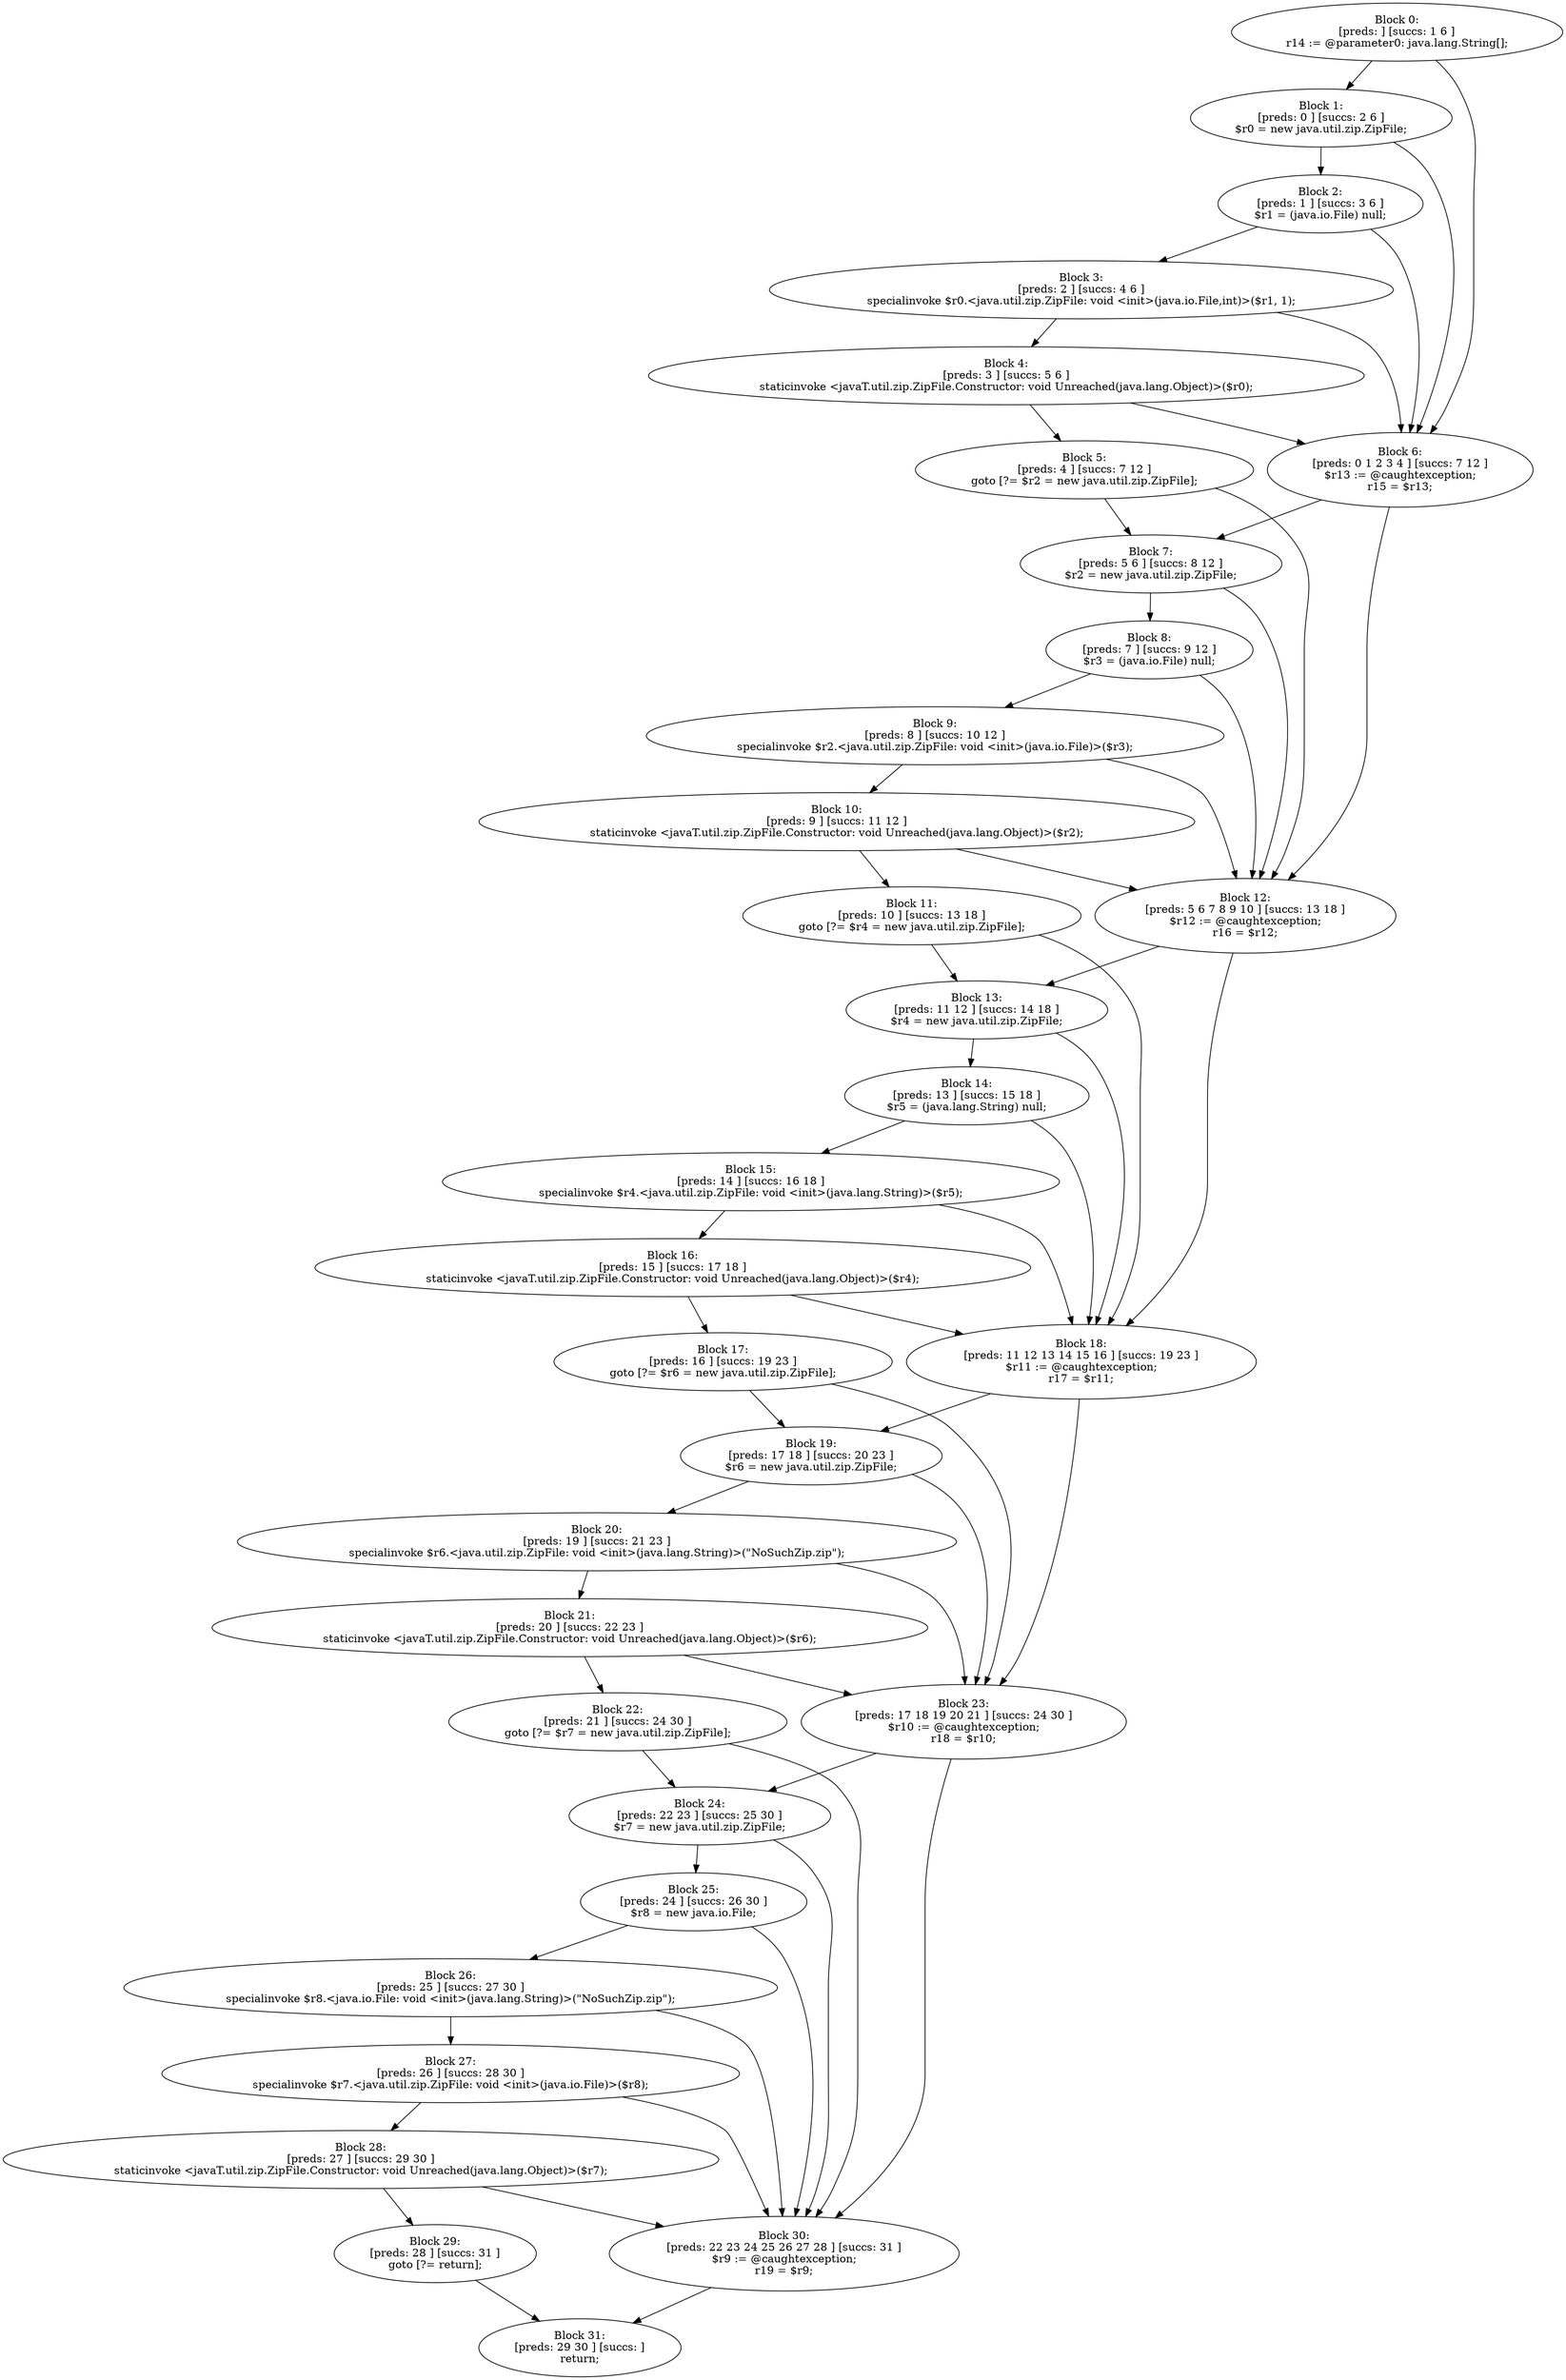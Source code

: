 digraph "unitGraph" {
    "Block 0:
[preds: ] [succs: 1 6 ]
r14 := @parameter0: java.lang.String[];
"
    "Block 1:
[preds: 0 ] [succs: 2 6 ]
$r0 = new java.util.zip.ZipFile;
"
    "Block 2:
[preds: 1 ] [succs: 3 6 ]
$r1 = (java.io.File) null;
"
    "Block 3:
[preds: 2 ] [succs: 4 6 ]
specialinvoke $r0.<java.util.zip.ZipFile: void <init>(java.io.File,int)>($r1, 1);
"
    "Block 4:
[preds: 3 ] [succs: 5 6 ]
staticinvoke <javaT.util.zip.ZipFile.Constructor: void Unreached(java.lang.Object)>($r0);
"
    "Block 5:
[preds: 4 ] [succs: 7 12 ]
goto [?= $r2 = new java.util.zip.ZipFile];
"
    "Block 6:
[preds: 0 1 2 3 4 ] [succs: 7 12 ]
$r13 := @caughtexception;
r15 = $r13;
"
    "Block 7:
[preds: 5 6 ] [succs: 8 12 ]
$r2 = new java.util.zip.ZipFile;
"
    "Block 8:
[preds: 7 ] [succs: 9 12 ]
$r3 = (java.io.File) null;
"
    "Block 9:
[preds: 8 ] [succs: 10 12 ]
specialinvoke $r2.<java.util.zip.ZipFile: void <init>(java.io.File)>($r3);
"
    "Block 10:
[preds: 9 ] [succs: 11 12 ]
staticinvoke <javaT.util.zip.ZipFile.Constructor: void Unreached(java.lang.Object)>($r2);
"
    "Block 11:
[preds: 10 ] [succs: 13 18 ]
goto [?= $r4 = new java.util.zip.ZipFile];
"
    "Block 12:
[preds: 5 6 7 8 9 10 ] [succs: 13 18 ]
$r12 := @caughtexception;
r16 = $r12;
"
    "Block 13:
[preds: 11 12 ] [succs: 14 18 ]
$r4 = new java.util.zip.ZipFile;
"
    "Block 14:
[preds: 13 ] [succs: 15 18 ]
$r5 = (java.lang.String) null;
"
    "Block 15:
[preds: 14 ] [succs: 16 18 ]
specialinvoke $r4.<java.util.zip.ZipFile: void <init>(java.lang.String)>($r5);
"
    "Block 16:
[preds: 15 ] [succs: 17 18 ]
staticinvoke <javaT.util.zip.ZipFile.Constructor: void Unreached(java.lang.Object)>($r4);
"
    "Block 17:
[preds: 16 ] [succs: 19 23 ]
goto [?= $r6 = new java.util.zip.ZipFile];
"
    "Block 18:
[preds: 11 12 13 14 15 16 ] [succs: 19 23 ]
$r11 := @caughtexception;
r17 = $r11;
"
    "Block 19:
[preds: 17 18 ] [succs: 20 23 ]
$r6 = new java.util.zip.ZipFile;
"
    "Block 20:
[preds: 19 ] [succs: 21 23 ]
specialinvoke $r6.<java.util.zip.ZipFile: void <init>(java.lang.String)>(\"NoSuchZip.zip\");
"
    "Block 21:
[preds: 20 ] [succs: 22 23 ]
staticinvoke <javaT.util.zip.ZipFile.Constructor: void Unreached(java.lang.Object)>($r6);
"
    "Block 22:
[preds: 21 ] [succs: 24 30 ]
goto [?= $r7 = new java.util.zip.ZipFile];
"
    "Block 23:
[preds: 17 18 19 20 21 ] [succs: 24 30 ]
$r10 := @caughtexception;
r18 = $r10;
"
    "Block 24:
[preds: 22 23 ] [succs: 25 30 ]
$r7 = new java.util.zip.ZipFile;
"
    "Block 25:
[preds: 24 ] [succs: 26 30 ]
$r8 = new java.io.File;
"
    "Block 26:
[preds: 25 ] [succs: 27 30 ]
specialinvoke $r8.<java.io.File: void <init>(java.lang.String)>(\"NoSuchZip.zip\");
"
    "Block 27:
[preds: 26 ] [succs: 28 30 ]
specialinvoke $r7.<java.util.zip.ZipFile: void <init>(java.io.File)>($r8);
"
    "Block 28:
[preds: 27 ] [succs: 29 30 ]
staticinvoke <javaT.util.zip.ZipFile.Constructor: void Unreached(java.lang.Object)>($r7);
"
    "Block 29:
[preds: 28 ] [succs: 31 ]
goto [?= return];
"
    "Block 30:
[preds: 22 23 24 25 26 27 28 ] [succs: 31 ]
$r9 := @caughtexception;
r19 = $r9;
"
    "Block 31:
[preds: 29 30 ] [succs: ]
return;
"
    "Block 0:
[preds: ] [succs: 1 6 ]
r14 := @parameter0: java.lang.String[];
"->"Block 1:
[preds: 0 ] [succs: 2 6 ]
$r0 = new java.util.zip.ZipFile;
";
    "Block 0:
[preds: ] [succs: 1 6 ]
r14 := @parameter0: java.lang.String[];
"->"Block 6:
[preds: 0 1 2 3 4 ] [succs: 7 12 ]
$r13 := @caughtexception;
r15 = $r13;
";
    "Block 1:
[preds: 0 ] [succs: 2 6 ]
$r0 = new java.util.zip.ZipFile;
"->"Block 2:
[preds: 1 ] [succs: 3 6 ]
$r1 = (java.io.File) null;
";
    "Block 1:
[preds: 0 ] [succs: 2 6 ]
$r0 = new java.util.zip.ZipFile;
"->"Block 6:
[preds: 0 1 2 3 4 ] [succs: 7 12 ]
$r13 := @caughtexception;
r15 = $r13;
";
    "Block 2:
[preds: 1 ] [succs: 3 6 ]
$r1 = (java.io.File) null;
"->"Block 3:
[preds: 2 ] [succs: 4 6 ]
specialinvoke $r0.<java.util.zip.ZipFile: void <init>(java.io.File,int)>($r1, 1);
";
    "Block 2:
[preds: 1 ] [succs: 3 6 ]
$r1 = (java.io.File) null;
"->"Block 6:
[preds: 0 1 2 3 4 ] [succs: 7 12 ]
$r13 := @caughtexception;
r15 = $r13;
";
    "Block 3:
[preds: 2 ] [succs: 4 6 ]
specialinvoke $r0.<java.util.zip.ZipFile: void <init>(java.io.File,int)>($r1, 1);
"->"Block 4:
[preds: 3 ] [succs: 5 6 ]
staticinvoke <javaT.util.zip.ZipFile.Constructor: void Unreached(java.lang.Object)>($r0);
";
    "Block 3:
[preds: 2 ] [succs: 4 6 ]
specialinvoke $r0.<java.util.zip.ZipFile: void <init>(java.io.File,int)>($r1, 1);
"->"Block 6:
[preds: 0 1 2 3 4 ] [succs: 7 12 ]
$r13 := @caughtexception;
r15 = $r13;
";
    "Block 4:
[preds: 3 ] [succs: 5 6 ]
staticinvoke <javaT.util.zip.ZipFile.Constructor: void Unreached(java.lang.Object)>($r0);
"->"Block 5:
[preds: 4 ] [succs: 7 12 ]
goto [?= $r2 = new java.util.zip.ZipFile];
";
    "Block 4:
[preds: 3 ] [succs: 5 6 ]
staticinvoke <javaT.util.zip.ZipFile.Constructor: void Unreached(java.lang.Object)>($r0);
"->"Block 6:
[preds: 0 1 2 3 4 ] [succs: 7 12 ]
$r13 := @caughtexception;
r15 = $r13;
";
    "Block 5:
[preds: 4 ] [succs: 7 12 ]
goto [?= $r2 = new java.util.zip.ZipFile];
"->"Block 7:
[preds: 5 6 ] [succs: 8 12 ]
$r2 = new java.util.zip.ZipFile;
";
    "Block 5:
[preds: 4 ] [succs: 7 12 ]
goto [?= $r2 = new java.util.zip.ZipFile];
"->"Block 12:
[preds: 5 6 7 8 9 10 ] [succs: 13 18 ]
$r12 := @caughtexception;
r16 = $r12;
";
    "Block 6:
[preds: 0 1 2 3 4 ] [succs: 7 12 ]
$r13 := @caughtexception;
r15 = $r13;
"->"Block 7:
[preds: 5 6 ] [succs: 8 12 ]
$r2 = new java.util.zip.ZipFile;
";
    "Block 6:
[preds: 0 1 2 3 4 ] [succs: 7 12 ]
$r13 := @caughtexception;
r15 = $r13;
"->"Block 12:
[preds: 5 6 7 8 9 10 ] [succs: 13 18 ]
$r12 := @caughtexception;
r16 = $r12;
";
    "Block 7:
[preds: 5 6 ] [succs: 8 12 ]
$r2 = new java.util.zip.ZipFile;
"->"Block 8:
[preds: 7 ] [succs: 9 12 ]
$r3 = (java.io.File) null;
";
    "Block 7:
[preds: 5 6 ] [succs: 8 12 ]
$r2 = new java.util.zip.ZipFile;
"->"Block 12:
[preds: 5 6 7 8 9 10 ] [succs: 13 18 ]
$r12 := @caughtexception;
r16 = $r12;
";
    "Block 8:
[preds: 7 ] [succs: 9 12 ]
$r3 = (java.io.File) null;
"->"Block 9:
[preds: 8 ] [succs: 10 12 ]
specialinvoke $r2.<java.util.zip.ZipFile: void <init>(java.io.File)>($r3);
";
    "Block 8:
[preds: 7 ] [succs: 9 12 ]
$r3 = (java.io.File) null;
"->"Block 12:
[preds: 5 6 7 8 9 10 ] [succs: 13 18 ]
$r12 := @caughtexception;
r16 = $r12;
";
    "Block 9:
[preds: 8 ] [succs: 10 12 ]
specialinvoke $r2.<java.util.zip.ZipFile: void <init>(java.io.File)>($r3);
"->"Block 10:
[preds: 9 ] [succs: 11 12 ]
staticinvoke <javaT.util.zip.ZipFile.Constructor: void Unreached(java.lang.Object)>($r2);
";
    "Block 9:
[preds: 8 ] [succs: 10 12 ]
specialinvoke $r2.<java.util.zip.ZipFile: void <init>(java.io.File)>($r3);
"->"Block 12:
[preds: 5 6 7 8 9 10 ] [succs: 13 18 ]
$r12 := @caughtexception;
r16 = $r12;
";
    "Block 10:
[preds: 9 ] [succs: 11 12 ]
staticinvoke <javaT.util.zip.ZipFile.Constructor: void Unreached(java.lang.Object)>($r2);
"->"Block 11:
[preds: 10 ] [succs: 13 18 ]
goto [?= $r4 = new java.util.zip.ZipFile];
";
    "Block 10:
[preds: 9 ] [succs: 11 12 ]
staticinvoke <javaT.util.zip.ZipFile.Constructor: void Unreached(java.lang.Object)>($r2);
"->"Block 12:
[preds: 5 6 7 8 9 10 ] [succs: 13 18 ]
$r12 := @caughtexception;
r16 = $r12;
";
    "Block 11:
[preds: 10 ] [succs: 13 18 ]
goto [?= $r4 = new java.util.zip.ZipFile];
"->"Block 13:
[preds: 11 12 ] [succs: 14 18 ]
$r4 = new java.util.zip.ZipFile;
";
    "Block 11:
[preds: 10 ] [succs: 13 18 ]
goto [?= $r4 = new java.util.zip.ZipFile];
"->"Block 18:
[preds: 11 12 13 14 15 16 ] [succs: 19 23 ]
$r11 := @caughtexception;
r17 = $r11;
";
    "Block 12:
[preds: 5 6 7 8 9 10 ] [succs: 13 18 ]
$r12 := @caughtexception;
r16 = $r12;
"->"Block 13:
[preds: 11 12 ] [succs: 14 18 ]
$r4 = new java.util.zip.ZipFile;
";
    "Block 12:
[preds: 5 6 7 8 9 10 ] [succs: 13 18 ]
$r12 := @caughtexception;
r16 = $r12;
"->"Block 18:
[preds: 11 12 13 14 15 16 ] [succs: 19 23 ]
$r11 := @caughtexception;
r17 = $r11;
";
    "Block 13:
[preds: 11 12 ] [succs: 14 18 ]
$r4 = new java.util.zip.ZipFile;
"->"Block 14:
[preds: 13 ] [succs: 15 18 ]
$r5 = (java.lang.String) null;
";
    "Block 13:
[preds: 11 12 ] [succs: 14 18 ]
$r4 = new java.util.zip.ZipFile;
"->"Block 18:
[preds: 11 12 13 14 15 16 ] [succs: 19 23 ]
$r11 := @caughtexception;
r17 = $r11;
";
    "Block 14:
[preds: 13 ] [succs: 15 18 ]
$r5 = (java.lang.String) null;
"->"Block 15:
[preds: 14 ] [succs: 16 18 ]
specialinvoke $r4.<java.util.zip.ZipFile: void <init>(java.lang.String)>($r5);
";
    "Block 14:
[preds: 13 ] [succs: 15 18 ]
$r5 = (java.lang.String) null;
"->"Block 18:
[preds: 11 12 13 14 15 16 ] [succs: 19 23 ]
$r11 := @caughtexception;
r17 = $r11;
";
    "Block 15:
[preds: 14 ] [succs: 16 18 ]
specialinvoke $r4.<java.util.zip.ZipFile: void <init>(java.lang.String)>($r5);
"->"Block 16:
[preds: 15 ] [succs: 17 18 ]
staticinvoke <javaT.util.zip.ZipFile.Constructor: void Unreached(java.lang.Object)>($r4);
";
    "Block 15:
[preds: 14 ] [succs: 16 18 ]
specialinvoke $r4.<java.util.zip.ZipFile: void <init>(java.lang.String)>($r5);
"->"Block 18:
[preds: 11 12 13 14 15 16 ] [succs: 19 23 ]
$r11 := @caughtexception;
r17 = $r11;
";
    "Block 16:
[preds: 15 ] [succs: 17 18 ]
staticinvoke <javaT.util.zip.ZipFile.Constructor: void Unreached(java.lang.Object)>($r4);
"->"Block 17:
[preds: 16 ] [succs: 19 23 ]
goto [?= $r6 = new java.util.zip.ZipFile];
";
    "Block 16:
[preds: 15 ] [succs: 17 18 ]
staticinvoke <javaT.util.zip.ZipFile.Constructor: void Unreached(java.lang.Object)>($r4);
"->"Block 18:
[preds: 11 12 13 14 15 16 ] [succs: 19 23 ]
$r11 := @caughtexception;
r17 = $r11;
";
    "Block 17:
[preds: 16 ] [succs: 19 23 ]
goto [?= $r6 = new java.util.zip.ZipFile];
"->"Block 19:
[preds: 17 18 ] [succs: 20 23 ]
$r6 = new java.util.zip.ZipFile;
";
    "Block 17:
[preds: 16 ] [succs: 19 23 ]
goto [?= $r6 = new java.util.zip.ZipFile];
"->"Block 23:
[preds: 17 18 19 20 21 ] [succs: 24 30 ]
$r10 := @caughtexception;
r18 = $r10;
";
    "Block 18:
[preds: 11 12 13 14 15 16 ] [succs: 19 23 ]
$r11 := @caughtexception;
r17 = $r11;
"->"Block 19:
[preds: 17 18 ] [succs: 20 23 ]
$r6 = new java.util.zip.ZipFile;
";
    "Block 18:
[preds: 11 12 13 14 15 16 ] [succs: 19 23 ]
$r11 := @caughtexception;
r17 = $r11;
"->"Block 23:
[preds: 17 18 19 20 21 ] [succs: 24 30 ]
$r10 := @caughtexception;
r18 = $r10;
";
    "Block 19:
[preds: 17 18 ] [succs: 20 23 ]
$r6 = new java.util.zip.ZipFile;
"->"Block 20:
[preds: 19 ] [succs: 21 23 ]
specialinvoke $r6.<java.util.zip.ZipFile: void <init>(java.lang.String)>(\"NoSuchZip.zip\");
";
    "Block 19:
[preds: 17 18 ] [succs: 20 23 ]
$r6 = new java.util.zip.ZipFile;
"->"Block 23:
[preds: 17 18 19 20 21 ] [succs: 24 30 ]
$r10 := @caughtexception;
r18 = $r10;
";
    "Block 20:
[preds: 19 ] [succs: 21 23 ]
specialinvoke $r6.<java.util.zip.ZipFile: void <init>(java.lang.String)>(\"NoSuchZip.zip\");
"->"Block 21:
[preds: 20 ] [succs: 22 23 ]
staticinvoke <javaT.util.zip.ZipFile.Constructor: void Unreached(java.lang.Object)>($r6);
";
    "Block 20:
[preds: 19 ] [succs: 21 23 ]
specialinvoke $r6.<java.util.zip.ZipFile: void <init>(java.lang.String)>(\"NoSuchZip.zip\");
"->"Block 23:
[preds: 17 18 19 20 21 ] [succs: 24 30 ]
$r10 := @caughtexception;
r18 = $r10;
";
    "Block 21:
[preds: 20 ] [succs: 22 23 ]
staticinvoke <javaT.util.zip.ZipFile.Constructor: void Unreached(java.lang.Object)>($r6);
"->"Block 22:
[preds: 21 ] [succs: 24 30 ]
goto [?= $r7 = new java.util.zip.ZipFile];
";
    "Block 21:
[preds: 20 ] [succs: 22 23 ]
staticinvoke <javaT.util.zip.ZipFile.Constructor: void Unreached(java.lang.Object)>($r6);
"->"Block 23:
[preds: 17 18 19 20 21 ] [succs: 24 30 ]
$r10 := @caughtexception;
r18 = $r10;
";
    "Block 22:
[preds: 21 ] [succs: 24 30 ]
goto [?= $r7 = new java.util.zip.ZipFile];
"->"Block 24:
[preds: 22 23 ] [succs: 25 30 ]
$r7 = new java.util.zip.ZipFile;
";
    "Block 22:
[preds: 21 ] [succs: 24 30 ]
goto [?= $r7 = new java.util.zip.ZipFile];
"->"Block 30:
[preds: 22 23 24 25 26 27 28 ] [succs: 31 ]
$r9 := @caughtexception;
r19 = $r9;
";
    "Block 23:
[preds: 17 18 19 20 21 ] [succs: 24 30 ]
$r10 := @caughtexception;
r18 = $r10;
"->"Block 24:
[preds: 22 23 ] [succs: 25 30 ]
$r7 = new java.util.zip.ZipFile;
";
    "Block 23:
[preds: 17 18 19 20 21 ] [succs: 24 30 ]
$r10 := @caughtexception;
r18 = $r10;
"->"Block 30:
[preds: 22 23 24 25 26 27 28 ] [succs: 31 ]
$r9 := @caughtexception;
r19 = $r9;
";
    "Block 24:
[preds: 22 23 ] [succs: 25 30 ]
$r7 = new java.util.zip.ZipFile;
"->"Block 25:
[preds: 24 ] [succs: 26 30 ]
$r8 = new java.io.File;
";
    "Block 24:
[preds: 22 23 ] [succs: 25 30 ]
$r7 = new java.util.zip.ZipFile;
"->"Block 30:
[preds: 22 23 24 25 26 27 28 ] [succs: 31 ]
$r9 := @caughtexception;
r19 = $r9;
";
    "Block 25:
[preds: 24 ] [succs: 26 30 ]
$r8 = new java.io.File;
"->"Block 26:
[preds: 25 ] [succs: 27 30 ]
specialinvoke $r8.<java.io.File: void <init>(java.lang.String)>(\"NoSuchZip.zip\");
";
    "Block 25:
[preds: 24 ] [succs: 26 30 ]
$r8 = new java.io.File;
"->"Block 30:
[preds: 22 23 24 25 26 27 28 ] [succs: 31 ]
$r9 := @caughtexception;
r19 = $r9;
";
    "Block 26:
[preds: 25 ] [succs: 27 30 ]
specialinvoke $r8.<java.io.File: void <init>(java.lang.String)>(\"NoSuchZip.zip\");
"->"Block 27:
[preds: 26 ] [succs: 28 30 ]
specialinvoke $r7.<java.util.zip.ZipFile: void <init>(java.io.File)>($r8);
";
    "Block 26:
[preds: 25 ] [succs: 27 30 ]
specialinvoke $r8.<java.io.File: void <init>(java.lang.String)>(\"NoSuchZip.zip\");
"->"Block 30:
[preds: 22 23 24 25 26 27 28 ] [succs: 31 ]
$r9 := @caughtexception;
r19 = $r9;
";
    "Block 27:
[preds: 26 ] [succs: 28 30 ]
specialinvoke $r7.<java.util.zip.ZipFile: void <init>(java.io.File)>($r8);
"->"Block 28:
[preds: 27 ] [succs: 29 30 ]
staticinvoke <javaT.util.zip.ZipFile.Constructor: void Unreached(java.lang.Object)>($r7);
";
    "Block 27:
[preds: 26 ] [succs: 28 30 ]
specialinvoke $r7.<java.util.zip.ZipFile: void <init>(java.io.File)>($r8);
"->"Block 30:
[preds: 22 23 24 25 26 27 28 ] [succs: 31 ]
$r9 := @caughtexception;
r19 = $r9;
";
    "Block 28:
[preds: 27 ] [succs: 29 30 ]
staticinvoke <javaT.util.zip.ZipFile.Constructor: void Unreached(java.lang.Object)>($r7);
"->"Block 29:
[preds: 28 ] [succs: 31 ]
goto [?= return];
";
    "Block 28:
[preds: 27 ] [succs: 29 30 ]
staticinvoke <javaT.util.zip.ZipFile.Constructor: void Unreached(java.lang.Object)>($r7);
"->"Block 30:
[preds: 22 23 24 25 26 27 28 ] [succs: 31 ]
$r9 := @caughtexception;
r19 = $r9;
";
    "Block 29:
[preds: 28 ] [succs: 31 ]
goto [?= return];
"->"Block 31:
[preds: 29 30 ] [succs: ]
return;
";
    "Block 30:
[preds: 22 23 24 25 26 27 28 ] [succs: 31 ]
$r9 := @caughtexception;
r19 = $r9;
"->"Block 31:
[preds: 29 30 ] [succs: ]
return;
";
}
